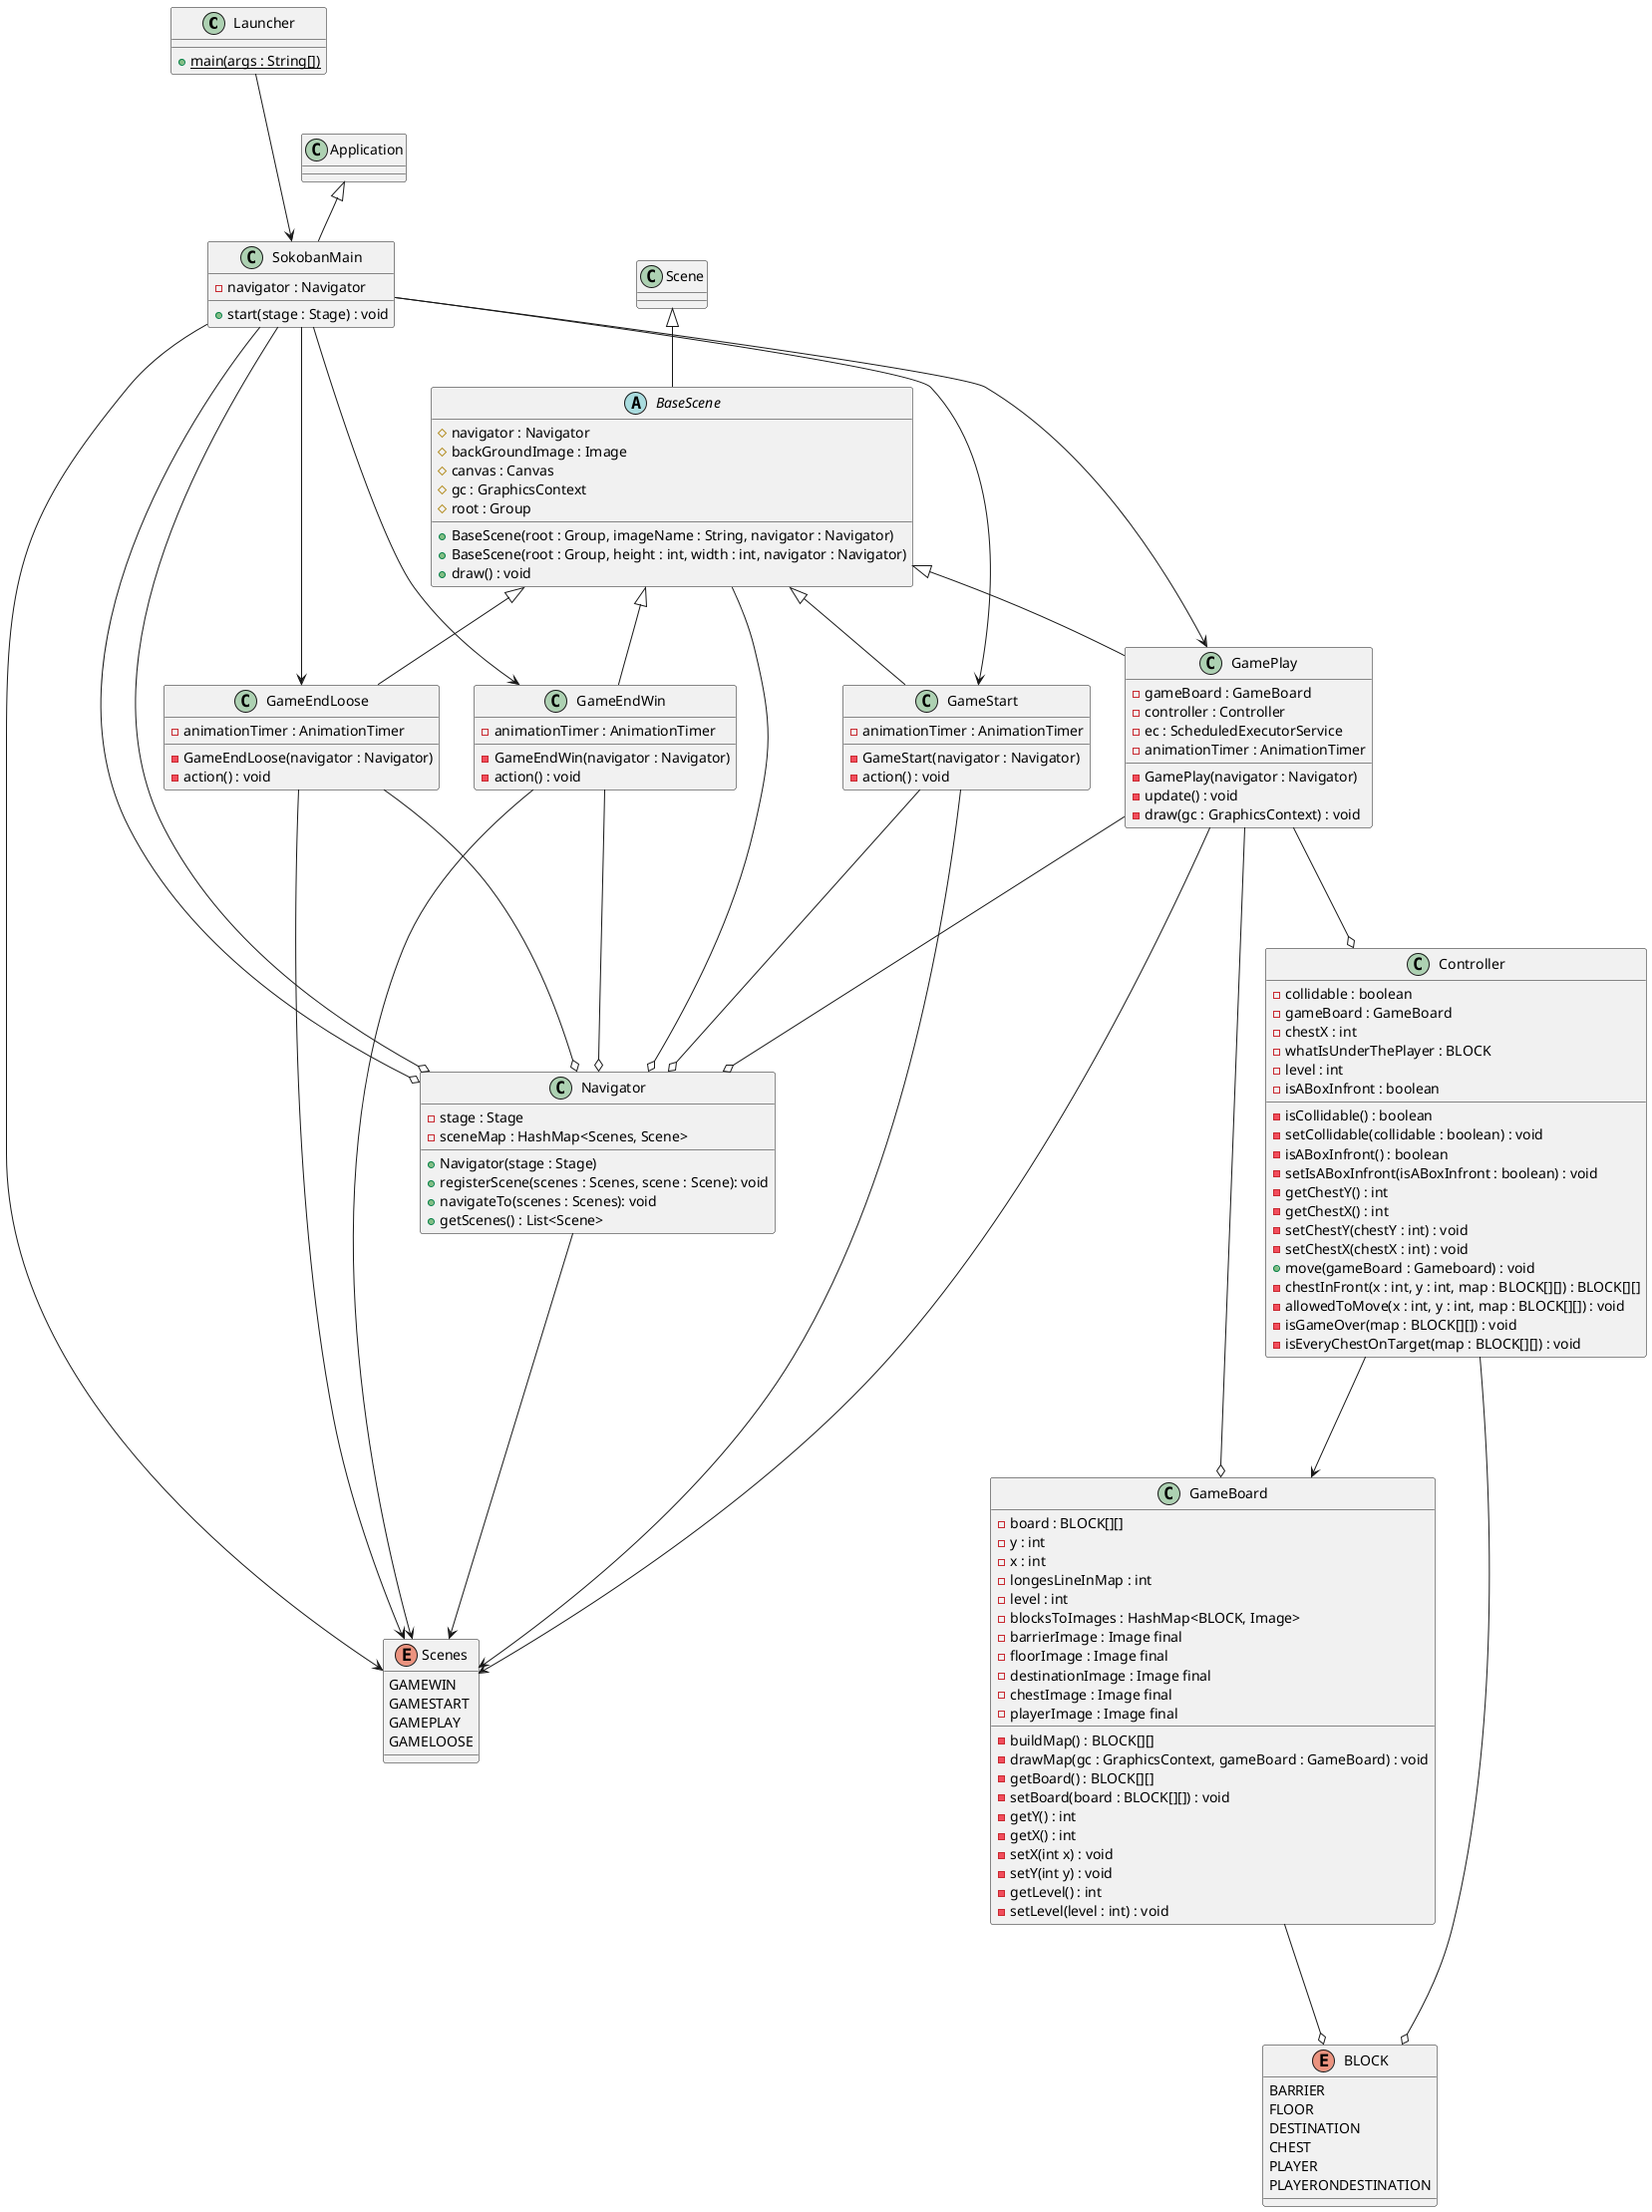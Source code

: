 @startuml
'https://plantuml.com/class-diagramclass Position {


Launcher ---> SokobanMain
SokobanMain ---o Navigator
SokobanMain ---> Scenes
SokobanMain ---> GameEndLoose
SokobanMain ---> GameEndWin
SokobanMain ---> GamePlay
SokobanMain ---> GameStart
SokobanMain ---o Navigator
Navigator ---> Scenes
GameBoard ---o BLOCK
Controller ---o BLOCK
Controller ---> GameBoard
BaseScene ---o Navigator
GameStart ---> Scenes
GameStart ---o Navigator
GamePlay ---o Controller
GamePlay ---o GameBoard
GamePlay ---o Navigator
GamePlay ---> Scenes
GameEndLoose ---> Scenes
GameEndLoose ---o Navigator
GameEndWin ---> Scenes
GameEndWin ---o Navigator

enum BLOCK {
     BARRIER
     FLOOR
     DESTINATION
     CHEST
     PLAYER
     PLAYERONDESTINATION
}
enum Scenes{
    GAMEWIN
    GAMESTART
    GAMEPLAY
    GAMELOOSE
}

class GameBoard {
    - board : BLOCK[][]
    - y : int
    - x : int
    - longesLineInMap : int
    - level : int
    - blocksToImages : HashMap<BLOCK, Image>
    - barrierImage : Image final
    - floorImage : Image final
    - destinationImage : Image final
    - chestImage : Image final
    - playerImage : Image final
    - buildMap() : BLOCK[][]
    - drawMap(gc : GraphicsContext, gameBoard : GameBoard) : void
    - getBoard() : BLOCK[][]
    - setBoard(board : BLOCK[][]) : void
    - getY() : int
    - getX() : int
    - setX(int x) : void
    - setY(int y) : void
    - getLevel() : int
    - setLevel(level : int) : void
}
class Controller{
    - collidable : boolean
    - gameBoard : GameBoard
    - chestX : int
    - whatIsUnderThePlayer : BLOCK
    - level : int
    - isABoxInfront : boolean
    - isCollidable() : boolean
    - setCollidable(collidable : boolean) : void
    - isABoxInfront() : boolean
    - setIsABoxInfront(isABoxInfront : boolean) : void
    - getChestY() : int
    - getChestX() : int
    - setChestY(chestY : int) : void
    - setChestX(chestX : int) : void
    + move(gameBoard : Gameboard) : void
    - chestInFront(x : int, y : int, map : BLOCK[][]) : BLOCK[][]
    - allowedToMove(x : int, y : int, map : BLOCK[][]) : void
    - isGameOver(map : BLOCK[][]) : void
    - isEveryChestOnTarget(map : BLOCK[][]) : void
}
abstract class BaseScene extends Scene{
    # navigator : Navigator
    # backGroundImage : Image
    # canvas : Canvas
    # gc : GraphicsContext
    # root : Group
    + BaseScene(root : Group, imageName : String, navigator : Navigator)
    + BaseScene(root : Group, height : int, width : int, navigator : Navigator)
    + draw() : void
}
class GameEndLoose extends BaseScene{
    - animationTimer : AnimationTimer
    - GameEndLoose(navigator : Navigator)
    - action() : void
}

class GameEndWin extends BaseScene{
    - animationTimer : AnimationTimer
    - GameEndWin(navigator : Navigator)
    - action() : void
}

class GamePlay extends BaseScene{
    - gameBoard : GameBoard
    - controller : Controller
    - ec : ScheduledExecutorService
    - animationTimer : AnimationTimer
    - GamePlay(navigator : Navigator)
    - update() : void
    - draw(gc : GraphicsContext) : void
}

class GameStart extends BaseScene{
    - animationTimer : AnimationTimer
    - GameStart(navigator : Navigator)
    - action() : void
}

class Launcher{
    + {static} main(args : String[])
}

class Navigator{
    - stage : Stage
    - sceneMap : HashMap<Scenes, Scene>
    + Navigator(stage : Stage)
    + registerScene(scenes : Scenes, scene : Scene): void
    + navigateTo(scenes : Scenes): void
    + getScenes() : List<Scene>
}

class SokobanMain extends Application{
    - navigator : Navigator
    + start(stage : Stage) : void
}

@enduml
